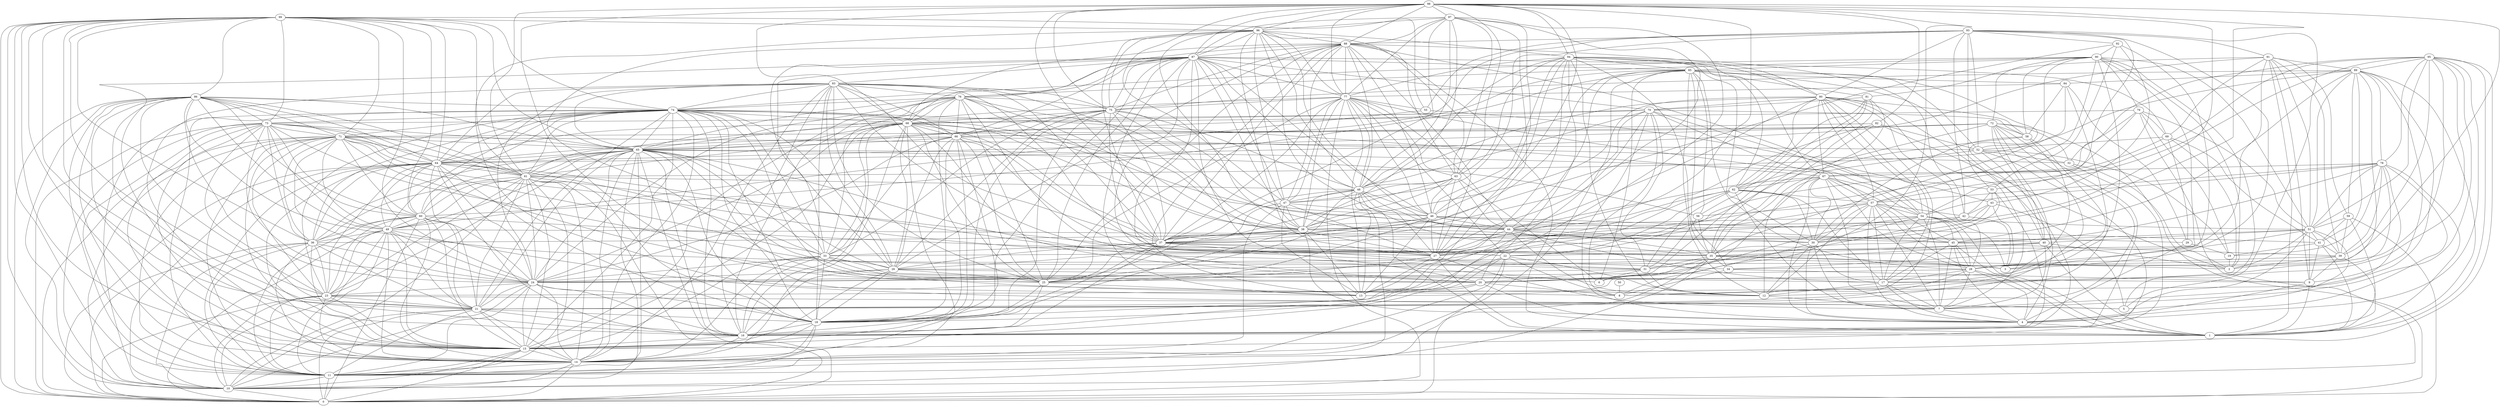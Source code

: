 digraph "sensornet-topology" {
label = "";
rankdir="BT";"0"->"10" [arrowhead = "both"] 
"0"->"11" [arrowhead = "both"] 
"0"->"14" [arrowhead = "both"] 
"0"->"15" [arrowhead = "both"] 
"0"->"21" [arrowhead = "both"] 
"0"->"22" [arrowhead = "both"] 
"0"->"23" [arrowhead = "both"] 
"0"->"36" [arrowhead = "both"] 
"0"->"49" [arrowhead = "both"] 
"0"->"59" [arrowhead = "both"] 
"0"->"60" [arrowhead = "both"] 
"0"->"61" [arrowhead = "both"] 
"0"->"64" [arrowhead = "both"] 
"0"->"65" [arrowhead = "both"] 
"0"->"71" [arrowhead = "both"] 
"0"->"72" [arrowhead = "both"] 
"0"->"73" [arrowhead = "both"] 
"0"->"77" [arrowhead = "both"] 
"0"->"86" [arrowhead = "both"] 
"0"->"99" [arrowhead = "both"] 
"1"->"4" [arrowhead = "both"] 
"1"->"9" [arrowhead = "both"] 
"1"->"27" [arrowhead = "both"] 
"1"->"28" [arrowhead = "both"] 
"1"->"39" [arrowhead = "both"] 
"1"->"40" [arrowhead = "both"] 
"1"->"41" [arrowhead = "both"] 
"1"->"45" [arrowhead = "both"] 
"1"->"48" [arrowhead = "both"] 
"1"->"54" [arrowhead = "both"] 
"1"->"59" [arrowhead = "both"] 
"1"->"78" [arrowhead = "both"] 
"1"->"88" [arrowhead = "both"] 
"1"->"89" [arrowhead = "both"] 
"1"->"91" [arrowhead = "both"] 
"1"->"95" [arrowhead = "both"] 
"2"->"19" [arrowhead = "both"] 
"2"->"32" [arrowhead = "both"] 
"2"->"35" [arrowhead = "both"] 
"2"->"39" [arrowhead = "both"] 
"2"->"40" [arrowhead = "both"] 
"2"->"51" [arrowhead = "both"] 
"2"->"69" [arrowhead = "both"] 
"2"->"82" [arrowhead = "both"] 
"2"->"90" [arrowhead = "both"] 
"3"->"35" [arrowhead = "both"] 
"3"->"42" [arrowhead = "both"] 
"3"->"43" [arrowhead = "both"] 
"3"->"70" [arrowhead = "both"] 
"3"->"73" [arrowhead = "both"] 
"3"->"86" [arrowhead = "both"] 
"3"->"92" [arrowhead = "both"] 
"3"->"93" [arrowhead = "both"] 
"4"->"7" [arrowhead = "both"] 
"4"->"9" [arrowhead = "both"] 
"4"->"17" [arrowhead = "both"] 
"4"->"20" [arrowhead = "both"] 
"4"->"28" [arrowhead = "both"] 
"4"->"29" [arrowhead = "both"] 
"4"->"30" [arrowhead = "both"] 
"4"->"38" [arrowhead = "both"] 
"4"->"45" [arrowhead = "both"] 
"4"->"51" [arrowhead = "both"] 
"4"->"57" [arrowhead = "both"] 
"4"->"67" [arrowhead = "both"] 
"4"->"70" [arrowhead = "both"] 
"4"->"78" [arrowhead = "both"] 
"4"->"80" [arrowhead = "both"] 
"4"->"95" [arrowhead = "both"] 
"5"->"23" [arrowhead = "both"] 
"5"->"43" [arrowhead = "both"] 
"5"->"49" [arrowhead = "both"] 
"5"->"51" [arrowhead = "both"] 
"5"->"90" [arrowhead = "both"] 
"5"->"93" [arrowhead = "both"] 
"6"->"31" [arrowhead = "both"] 
"6"->"35" [arrowhead = "both"] 
"6"->"63" [arrowhead = "both"] 
"6"->"76" [arrowhead = "both"] 
"6"->"81" [arrowhead = "both"] 
"6"->"85" [arrowhead = "both"] 
"7"->"12" [arrowhead = "both"] 
"7"->"17" [arrowhead = "both"] 
"7"->"27" [arrowhead = "both"] 
"7"->"28" [arrowhead = "both"] 
"7"->"30" [arrowhead = "both"] 
"7"->"40" [arrowhead = "both"] 
"7"->"45" [arrowhead = "both"] 
"7"->"54" [arrowhead = "both"] 
"7"->"57" [arrowhead = "both"] 
"7"->"62" [arrowhead = "both"] 
"7"->"67" [arrowhead = "both"] 
"7"->"78" [arrowhead = "both"] 
"7"->"80" [arrowhead = "both"] 
"7"->"95" [arrowhead = "both"] 
"8"->"20" [arrowhead = "both"] 
"8"->"22" [arrowhead = "both"] 
"8"->"30" [arrowhead = "both"] 
"8"->"34" [arrowhead = "both"] 
"8"->"50" [arrowhead = "both"] 
"8"->"70" [arrowhead = "both"] 
"8"->"72" [arrowhead = "both"] 
"8"->"74" [arrowhead = "both"] 
"8"->"84" [arrowhead = "both"] 
"9"->"33" [arrowhead = "both"] 
"9"->"34" [arrowhead = "both"] 
"9"->"39" [arrowhead = "both"] 
"9"->"41" [arrowhead = "both"] 
"9"->"51" [arrowhead = "both"] 
"9"->"89" [arrowhead = "both"] 
"9"->"91" [arrowhead = "both"] 
"10"->"11" [arrowhead = "both"] 
"10"->"14" [arrowhead = "both"] 
"10"->"15" [arrowhead = "both"] 
"10"->"21" [arrowhead = "both"] 
"10"->"23" [arrowhead = "both"] 
"10"->"24" [arrowhead = "both"] 
"10"->"35" [arrowhead = "both"] 
"10"->"36" [arrowhead = "both"] 
"10"->"49" [arrowhead = "both"] 
"10"->"61" [arrowhead = "both"] 
"10"->"64" [arrowhead = "both"] 
"10"->"65" [arrowhead = "both"] 
"10"->"71" [arrowhead = "both"] 
"10"->"73" [arrowhead = "both"] 
"10"->"74" [arrowhead = "both"] 
"10"->"79" [arrowhead = "both"] 
"10"->"86" [arrowhead = "both"] 
"10"->"99" [arrowhead = "both"] 
"11"->"14" [arrowhead = "both"] 
"11"->"15" [arrowhead = "both"] 
"11"->"18" [arrowhead = "both"] 
"11"->"21" [arrowhead = "both"] 
"11"->"23" [arrowhead = "both"] 
"11"->"24" [arrowhead = "both"] 
"11"->"35" [arrowhead = "both"] 
"11"->"36" [arrowhead = "both"] 
"11"->"48" [arrowhead = "both"] 
"11"->"49" [arrowhead = "both"] 
"11"->"60" [arrowhead = "both"] 
"11"->"61" [arrowhead = "both"] 
"11"->"64" [arrowhead = "both"] 
"11"->"65" [arrowhead = "both"] 
"11"->"68" [arrowhead = "both"] 
"11"->"71" [arrowhead = "both"] 
"11"->"73" [arrowhead = "both"] 
"11"->"74" [arrowhead = "both"] 
"11"->"85" [arrowhead = "both"] 
"11"->"86" [arrowhead = "both"] 
"11"->"99" [arrowhead = "both"] 
"12"->"17" [arrowhead = "both"] 
"12"->"22" [arrowhead = "both"] 
"12"->"30" [arrowhead = "both"] 
"12"->"31" [arrowhead = "both"] 
"12"->"44" [arrowhead = "both"] 
"12"->"57" [arrowhead = "both"] 
"12"->"67" [arrowhead = "both"] 
"12"->"72" [arrowhead = "both"] 
"12"->"74" [arrowhead = "both"] 
"12"->"80" [arrowhead = "both"] 
"12"->"85" [arrowhead = "both"] 
"12"->"94" [arrowhead = "both"] 
"13"->"25" [arrowhead = "both"] 
"13"->"27" [arrowhead = "both"] 
"13"->"38" [arrowhead = "both"] 
"13"->"44" [arrowhead = "both"] 
"13"->"46" [arrowhead = "both"] 
"13"->"47" [arrowhead = "both"] 
"13"->"48" [arrowhead = "both"] 
"13"->"62" [arrowhead = "both"] 
"13"->"77" [arrowhead = "both"] 
"13"->"87" [arrowhead = "both"] 
"13"->"88" [arrowhead = "both"] 
"13"->"94" [arrowhead = "both"] 
"13"->"96" [arrowhead = "both"] 
"13"->"97" [arrowhead = "both"] 
"13"->"98" [arrowhead = "both"] 
"14"->"15" [arrowhead = "both"] 
"14"->"16" [arrowhead = "both"] 
"14"->"18" [arrowhead = "both"] 
"14"->"21" [arrowhead = "both"] 
"14"->"22" [arrowhead = "both"] 
"14"->"23" [arrowhead = "both"] 
"14"->"24" [arrowhead = "both"] 
"14"->"33" [arrowhead = "both"] 
"14"->"36" [arrowhead = "both"] 
"14"->"47" [arrowhead = "both"] 
"14"->"49" [arrowhead = "both"] 
"14"->"60" [arrowhead = "both"] 
"14"->"61" [arrowhead = "both"] 
"14"->"65" [arrowhead = "both"] 
"14"->"66" [arrowhead = "both"] 
"14"->"68" [arrowhead = "both"] 
"14"->"71" [arrowhead = "both"] 
"14"->"73" [arrowhead = "both"] 
"14"->"74" [arrowhead = "both"] 
"14"->"83" [arrowhead = "both"] 
"14"->"86" [arrowhead = "both"] 
"14"->"95" [arrowhead = "both"] 
"14"->"99" [arrowhead = "both"] 
"15"->"16" [arrowhead = "both"] 
"15"->"18" [arrowhead = "both"] 
"15"->"20" [arrowhead = "both"] 
"15"->"21" [arrowhead = "both"] 
"15"->"23" [arrowhead = "both"] 
"15"->"24" [arrowhead = "both"] 
"15"->"26" [arrowhead = "both"] 
"15"->"33" [arrowhead = "both"] 
"15"->"36" [arrowhead = "both"] 
"15"->"49" [arrowhead = "both"] 
"15"->"52" [arrowhead = "both"] 
"15"->"60" [arrowhead = "both"] 
"15"->"61" [arrowhead = "both"] 
"15"->"64" [arrowhead = "both"] 
"15"->"66" [arrowhead = "both"] 
"15"->"68" [arrowhead = "both"] 
"15"->"71" [arrowhead = "both"] 
"15"->"73" [arrowhead = "both"] 
"15"->"74" [arrowhead = "both"] 
"15"->"76" [arrowhead = "both"] 
"15"->"83" [arrowhead = "both"] 
"15"->"86" [arrowhead = "both"] 
"15"->"99" [arrowhead = "both"] 
"16"->"18" [arrowhead = "both"] 
"16"->"21" [arrowhead = "both"] 
"16"->"22" [arrowhead = "both"] 
"16"->"24" [arrowhead = "both"] 
"16"->"25" [arrowhead = "both"] 
"16"->"26" [arrowhead = "both"] 
"16"->"32" [arrowhead = "both"] 
"16"->"33" [arrowhead = "both"] 
"16"->"37" [arrowhead = "both"] 
"16"->"53" [arrowhead = "both"] 
"16"->"64" [arrowhead = "both"] 
"16"->"65" [arrowhead = "both"] 
"16"->"68" [arrowhead = "both"] 
"16"->"72" [arrowhead = "both"] 
"16"->"74" [arrowhead = "both"] 
"16"->"75" [arrowhead = "both"] 
"16"->"76" [arrowhead = "both"] 
"16"->"83" [arrowhead = "both"] 
"16"->"87" [arrowhead = "both"] 
"16"->"93" [arrowhead = "both"] 
"16"->"99" [arrowhead = "both"] 
"17"->"26" [arrowhead = "both"] 
"17"->"28" [arrowhead = "both"] 
"17"->"30" [arrowhead = "both"] 
"17"->"44" [arrowhead = "both"] 
"17"->"45" [arrowhead = "both"] 
"17"->"54" [arrowhead = "both"] 
"17"->"57" [arrowhead = "both"] 
"17"->"62" [arrowhead = "both"] 
"17"->"78" [arrowhead = "both"] 
"17"->"80" [arrowhead = "both"] 
"17"->"95" [arrowhead = "both"] 
"18"->"20" [arrowhead = "both"] 
"18"->"21" [arrowhead = "both"] 
"18"->"24" [arrowhead = "both"] 
"18"->"25" [arrowhead = "both"] 
"18"->"26" [arrowhead = "both"] 
"18"->"33" [arrowhead = "both"] 
"18"->"37" [arrowhead = "both"] 
"18"->"38" [arrowhead = "both"] 
"18"->"61" [arrowhead = "both"] 
"18"->"64" [arrowhead = "both"] 
"18"->"65" [arrowhead = "both"] 
"18"->"66" [arrowhead = "both"] 
"18"->"70" [arrowhead = "both"] 
"18"->"74" [arrowhead = "both"] 
"18"->"75" [arrowhead = "both"] 
"18"->"76" [arrowhead = "both"] 
"18"->"83" [arrowhead = "both"] 
"18"->"87" [arrowhead = "both"] 
"19"->"29" [arrowhead = "both"] 
"19"->"41" [arrowhead = "both"] 
"19"->"52" [arrowhead = "both"] 
"19"->"78" [arrowhead = "both"] 
"19"->"79" [arrowhead = "both"] 
"20"->"31" [arrowhead = "both"] 
"20"->"37" [arrowhead = "both"] 
"20"->"54" [arrowhead = "both"] 
"20"->"58" [arrowhead = "both"] 
"20"->"65" [arrowhead = "both"] 
"20"->"68" [arrowhead = "both"] 
"20"->"71" [arrowhead = "both"] 
"20"->"81" [arrowhead = "both"] 
"20"->"87" [arrowhead = "both"] 
"20"->"94" [arrowhead = "both"] 
"21"->"22" [arrowhead = "both"] 
"21"->"23" [arrowhead = "both"] 
"21"->"24" [arrowhead = "both"] 
"21"->"28" [arrowhead = "both"] 
"21"->"36" [arrowhead = "both"] 
"21"->"49" [arrowhead = "both"] 
"21"->"60" [arrowhead = "both"] 
"21"->"61" [arrowhead = "both"] 
"21"->"64" [arrowhead = "both"] 
"21"->"65" [arrowhead = "both"] 
"21"->"72" [arrowhead = "both"] 
"21"->"73" [arrowhead = "both"] 
"21"->"74" [arrowhead = "both"] 
"21"->"86" [arrowhead = "both"] 
"21"->"90" [arrowhead = "both"] 
"21"->"99" [arrowhead = "both"] 
"22"->"40" [arrowhead = "both"] 
"22"->"58" [arrowhead = "both"] 
"22"->"62" [arrowhead = "both"] 
"22"->"64" [arrowhead = "both"] 
"22"->"66" [arrowhead = "both"] 
"22"->"71" [arrowhead = "both"] 
"22"->"77" [arrowhead = "both"] 
"22"->"97" [arrowhead = "both"] 
"23"->"24" [arrowhead = "both"] 
"23"->"36" [arrowhead = "both"] 
"23"->"49" [arrowhead = "both"] 
"23"->"60" [arrowhead = "both"] 
"23"->"61" [arrowhead = "both"] 
"23"->"64" [arrowhead = "both"] 
"23"->"65" [arrowhead = "both"] 
"23"->"71" [arrowhead = "both"] 
"23"->"74" [arrowhead = "both"] 
"23"->"86" [arrowhead = "both"] 
"23"->"89" [arrowhead = "both"] 
"23"->"99" [arrowhead = "both"] 
"24"->"26" [arrowhead = "both"] 
"24"->"28" [arrowhead = "both"] 
"24"->"31" [arrowhead = "both"] 
"24"->"33" [arrowhead = "both"] 
"24"->"36" [arrowhead = "both"] 
"24"->"49" [arrowhead = "both"] 
"24"->"60" [arrowhead = "both"] 
"24"->"61" [arrowhead = "both"] 
"24"->"64" [arrowhead = "both"] 
"24"->"65" [arrowhead = "both"] 
"24"->"66" [arrowhead = "both"] 
"24"->"68" [arrowhead = "both"] 
"24"->"71" [arrowhead = "both"] 
"24"->"73" [arrowhead = "both"] 
"24"->"76" [arrowhead = "both"] 
"24"->"82" [arrowhead = "both"] 
"24"->"83" [arrowhead = "both"] 
"24"->"86" [arrowhead = "both"] 
"24"->"99" [arrowhead = "both"] 
"25"->"26" [arrowhead = "both"] 
"25"->"27" [arrowhead = "both"] 
"25"->"33" [arrowhead = "both"] 
"25"->"37" [arrowhead = "both"] 
"25"->"38" [arrowhead = "both"] 
"25"->"46" [arrowhead = "both"] 
"25"->"48" [arrowhead = "both"] 
"25"->"66" [arrowhead = "both"] 
"25"->"68" [arrowhead = "both"] 
"25"->"76" [arrowhead = "both"] 
"25"->"77" [arrowhead = "both"] 
"25"->"83" [arrowhead = "both"] 
"25"->"87" [arrowhead = "both"] 
"25"->"88" [arrowhead = "both"] 
"25"->"96" [arrowhead = "both"] 
"25"->"98" [arrowhead = "both"] 
"26"->"33" [arrowhead = "both"] 
"26"->"37" [arrowhead = "both"] 
"26"->"38" [arrowhead = "both"] 
"26"->"40" [arrowhead = "both"] 
"26"->"65" [arrowhead = "both"] 
"26"->"66" [arrowhead = "both"] 
"26"->"68" [arrowhead = "both"] 
"26"->"74" [arrowhead = "both"] 
"26"->"75" [arrowhead = "both"] 
"26"->"83" [arrowhead = "both"] 
"26"->"87" [arrowhead = "both"] 
"26"->"88" [arrowhead = "both"] 
"27"->"37" [arrowhead = "both"] 
"27"->"38" [arrowhead = "both"] 
"27"->"44" [arrowhead = "both"] 
"27"->"46" [arrowhead = "both"] 
"27"->"47" [arrowhead = "both"] 
"27"->"48" [arrowhead = "both"] 
"27"->"57" [arrowhead = "both"] 
"27"->"63" [arrowhead = "both"] 
"27"->"69" [arrowhead = "both"] 
"27"->"75" [arrowhead = "both"] 
"27"->"79" [arrowhead = "both"] 
"27"->"87" [arrowhead = "both"] 
"27"->"88" [arrowhead = "both"] 
"27"->"94" [arrowhead = "both"] 
"27"->"96" [arrowhead = "both"] 
"27"->"97" [arrowhead = "both"] 
"27"->"98" [arrowhead = "both"] 
"28"->"39" [arrowhead = "both"] 
"28"->"45" [arrowhead = "both"] 
"28"->"51" [arrowhead = "both"] 
"28"->"54" [arrowhead = "both"] 
"28"->"57" [arrowhead = "both"] 
"28"->"67" [arrowhead = "both"] 
"28"->"80" [arrowhead = "both"] 
"28"->"85" [arrowhead = "both"] 
"28"->"89" [arrowhead = "both"] 
"28"->"95" [arrowhead = "both"] 
"29"->"49" [arrowhead = "both"] 
"29"->"69" [arrowhead = "both"] 
"29"->"84" [arrowhead = "both"] 
"30"->"38" [arrowhead = "both"] 
"30"->"43" [arrowhead = "both"] 
"30"->"44" [arrowhead = "both"] 
"30"->"54" [arrowhead = "both"] 
"30"->"57" [arrowhead = "both"] 
"30"->"58" [arrowhead = "both"] 
"30"->"62" [arrowhead = "both"] 
"30"->"67" [arrowhead = "both"] 
"30"->"94" [arrowhead = "both"] 
"30"->"98" [arrowhead = "both"] 
"31"->"35" [arrowhead = "both"] 
"31"->"42" [arrowhead = "both"] 
"31"->"56" [arrowhead = "both"] 
"31"->"62" [arrowhead = "both"] 
"31"->"65" [arrowhead = "both"] 
"31"->"70" [arrowhead = "both"] 
"31"->"83" [arrowhead = "both"] 
"32"->"52" [arrowhead = "both"] 
"32"->"66" [arrowhead = "both"] 
"32"->"72" [arrowhead = "both"] 
"32"->"79" [arrowhead = "both"] 
"33"->"37" [arrowhead = "both"] 
"33"->"64" [arrowhead = "both"] 
"33"->"65" [arrowhead = "both"] 
"33"->"66" [arrowhead = "both"] 
"33"->"68" [arrowhead = "both"] 
"33"->"71" [arrowhead = "both"] 
"33"->"74" [arrowhead = "both"] 
"33"->"75" [arrowhead = "both"] 
"33"->"76" [arrowhead = "both"] 
"33"->"87" [arrowhead = "both"] 
"33"->"91" [arrowhead = "both"] 
"34"->"35" [arrowhead = "both"] 
"34"->"58" [arrowhead = "both"] 
"34"->"85" [arrowhead = "both"] 
"34"->"87" [arrowhead = "both"] 
"34"->"98" [arrowhead = "both"] 
"35"->"37" [arrowhead = "both"] 
"35"->"40" [arrowhead = "both"] 
"35"->"44" [arrowhead = "both"] 
"35"->"52" [arrowhead = "both"] 
"35"->"53" [arrowhead = "both"] 
"35"->"56" [arrowhead = "both"] 
"35"->"60" [arrowhead = "both"] 
"35"->"61" [arrowhead = "both"] 
"35"->"81" [arrowhead = "both"] 
"35"->"82" [arrowhead = "both"] 
"35"->"83" [arrowhead = "both"] 
"35"->"84" [arrowhead = "both"] 
"35"->"90" [arrowhead = "both"] 
"35"->"94" [arrowhead = "both"] 
"35"->"96" [arrowhead = "both"] 
"36"->"49" [arrowhead = "both"] 
"36"->"60" [arrowhead = "both"] 
"36"->"61" [arrowhead = "both"] 
"36"->"64" [arrowhead = "both"] 
"36"->"65" [arrowhead = "both"] 
"36"->"71" [arrowhead = "both"] 
"36"->"73" [arrowhead = "both"] 
"36"->"74" [arrowhead = "both"] 
"36"->"92" [arrowhead = "both"] 
"36"->"99" [arrowhead = "both"] 
"37"->"38" [arrowhead = "both"] 
"37"->"42" [arrowhead = "both"] 
"37"->"46" [arrowhead = "both"] 
"37"->"47" [arrowhead = "both"] 
"37"->"48" [arrowhead = "both"] 
"37"->"63" [arrowhead = "both"] 
"37"->"66" [arrowhead = "both"] 
"37"->"68" [arrowhead = "both"] 
"37"->"70" [arrowhead = "both"] 
"37"->"75" [arrowhead = "both"] 
"37"->"76" [arrowhead = "both"] 
"37"->"77" [arrowhead = "both"] 
"37"->"83" [arrowhead = "both"] 
"37"->"85" [arrowhead = "both"] 
"37"->"88" [arrowhead = "both"] 
"37"->"96" [arrowhead = "both"] 
"37"->"97" [arrowhead = "both"] 
"37"->"98" [arrowhead = "both"] 
"38"->"43" [arrowhead = "both"] 
"38"->"46" [arrowhead = "both"] 
"38"->"47" [arrowhead = "both"] 
"38"->"48" [arrowhead = "both"] 
"38"->"54" [arrowhead = "both"] 
"38"->"63" [arrowhead = "both"] 
"38"->"68" [arrowhead = "both"] 
"38"->"75" [arrowhead = "both"] 
"38"->"76" [arrowhead = "both"] 
"38"->"77" [arrowhead = "both"] 
"38"->"80" [arrowhead = "both"] 
"38"->"87" [arrowhead = "both"] 
"38"->"96" [arrowhead = "both"] 
"38"->"97" [arrowhead = "both"] 
"38"->"98" [arrowhead = "both"] 
"39"->"41" [arrowhead = "both"] 
"39"->"45" [arrowhead = "both"] 
"39"->"51" [arrowhead = "both"] 
"39"->"59" [arrowhead = "both"] 
"39"->"78" [arrowhead = "both"] 
"39"->"91" [arrowhead = "both"] 
"39"->"95" [arrowhead = "both"] 
"40"->"51" [arrowhead = "both"] 
"40"->"52" [arrowhead = "both"] 
"40"->"72" [arrowhead = "both"] 
"40"->"76" [arrowhead = "both"] 
"40"->"85" [arrowhead = "both"] 
"41"->"46" [arrowhead = "both"] 
"41"->"51" [arrowhead = "both"] 
"41"->"59" [arrowhead = "both"] 
"41"->"69" [arrowhead = "both"] 
"41"->"89" [arrowhead = "both"] 
"42"->"43" [arrowhead = "both"] 
"42"->"53" [arrowhead = "both"] 
"42"->"57" [arrowhead = "both"] 
"42"->"93" [arrowhead = "both"] 
"42"->"94" [arrowhead = "both"] 
"43"->"53" [arrowhead = "both"] 
"43"->"55" [arrowhead = "both"] 
"43"->"92" [arrowhead = "both"] 
"44"->"46" [arrowhead = "both"] 
"44"->"48" [arrowhead = "both"] 
"44"->"62" [arrowhead = "both"] 
"44"->"63" [arrowhead = "both"] 
"44"->"67" [arrowhead = "both"] 
"44"->"68" [arrowhead = "both"] 
"44"->"74" [arrowhead = "both"] 
"44"->"77" [arrowhead = "both"] 
"44"->"80" [arrowhead = "both"] 
"44"->"85" [arrowhead = "both"] 
"44"->"96" [arrowhead = "both"] 
"44"->"98" [arrowhead = "both"] 
"45"->"46" [arrowhead = "both"] 
"45"->"51" [arrowhead = "both"] 
"45"->"54" [arrowhead = "both"] 
"45"->"57" [arrowhead = "both"] 
"45"->"67" [arrowhead = "both"] 
"45"->"78" [arrowhead = "both"] 
"45"->"83" [arrowhead = "both"] 
"45"->"89" [arrowhead = "both"] 
"46"->"47" [arrowhead = "both"] 
"46"->"48" [arrowhead = "both"] 
"46"->"63" [arrowhead = "both"] 
"46"->"75" [arrowhead = "both"] 
"46"->"77" [arrowhead = "both"] 
"46"->"87" [arrowhead = "both"] 
"46"->"88" [arrowhead = "both"] 
"46"->"94" [arrowhead = "both"] 
"46"->"97" [arrowhead = "both"] 
"46"->"98" [arrowhead = "both"] 
"47"->"48" [arrowhead = "both"] 
"47"->"63" [arrowhead = "both"] 
"47"->"77" [arrowhead = "both"] 
"47"->"87" [arrowhead = "both"] 
"47"->"88" [arrowhead = "both"] 
"47"->"93" [arrowhead = "both"] 
"47"->"96" [arrowhead = "both"] 
"47"->"98" [arrowhead = "both"] 
"48"->"61" [arrowhead = "both"] 
"48"->"63" [arrowhead = "both"] 
"48"->"70" [arrowhead = "both"] 
"48"->"75" [arrowhead = "both"] 
"48"->"77" [arrowhead = "both"] 
"48"->"80" [arrowhead = "both"] 
"48"->"87" [arrowhead = "both"] 
"48"->"88" [arrowhead = "both"] 
"48"->"94" [arrowhead = "both"] 
"48"->"96" [arrowhead = "both"] 
"48"->"97" [arrowhead = "both"] 
"49"->"55" [arrowhead = "both"] 
"49"->"60" [arrowhead = "both"] 
"49"->"61" [arrowhead = "both"] 
"49"->"64" [arrowhead = "both"] 
"49"->"65" [arrowhead = "both"] 
"49"->"71" [arrowhead = "both"] 
"49"->"73" [arrowhead = "both"] 
"49"->"74" [arrowhead = "both"] 
"49"->"86" [arrowhead = "both"] 
"51"->"54" [arrowhead = "both"] 
"51"->"59" [arrowhead = "both"] 
"51"->"78" [arrowhead = "both"] 
"51"->"79" [arrowhead = "both"] 
"51"->"89" [arrowhead = "both"] 
"51"->"90" [arrowhead = "both"] 
"51"->"91" [arrowhead = "both"] 
"51"->"95" [arrowhead = "both"] 
"52"->"69" [arrowhead = "both"] 
"52"->"71" [arrowhead = "both"] 
"52"->"82" [arrowhead = "both"] 
"52"->"85" [arrowhead = "both"] 
"52"->"90" [arrowhead = "both"] 
"52"->"93" [arrowhead = "both"] 
"53"->"65" [arrowhead = "both"] 
"53"->"85" [arrowhead = "both"] 
"53"->"92" [arrowhead = "both"] 
"53"->"93" [arrowhead = "both"] 
"54"->"57" [arrowhead = "both"] 
"54"->"67" [arrowhead = "both"] 
"54"->"70" [arrowhead = "both"] 
"54"->"78" [arrowhead = "both"] 
"54"->"80" [arrowhead = "both"] 
"54"->"88" [arrowhead = "both"] 
"54"->"95" [arrowhead = "both"] 
"55"->"77" [arrowhead = "both"] 
"55"->"93" [arrowhead = "both"] 
"55"->"99" [arrowhead = "both"] 
"56"->"57" [arrowhead = "both"] 
"56"->"65" [arrowhead = "both"] 
"56"->"81" [arrowhead = "both"] 
"56"->"85" [arrowhead = "both"] 
"57"->"62" [arrowhead = "both"] 
"57"->"67" [arrowhead = "both"] 
"57"->"77" [arrowhead = "both"] 
"57"->"78" [arrowhead = "both"] 
"57"->"80" [arrowhead = "both"] 
"57"->"90" [arrowhead = "both"] 
"57"->"95" [arrowhead = "both"] 
"58"->"70" [arrowhead = "both"] 
"58"->"72" [arrowhead = "both"] 
"58"->"80" [arrowhead = "both"] 
"58"->"84" [arrowhead = "both"] 
"58"->"90" [arrowhead = "both"] 
"59"->"89" [arrowhead = "both"] 
"59"->"91" [arrowhead = "both"] 
"60"->"61" [arrowhead = "both"] 
"60"->"64" [arrowhead = "both"] 
"60"->"65" [arrowhead = "both"] 
"60"->"71" [arrowhead = "both"] 
"60"->"73" [arrowhead = "both"] 
"60"->"74" [arrowhead = "both"] 
"60"->"85" [arrowhead = "both"] 
"60"->"86" [arrowhead = "both"] 
"60"->"99" [arrowhead = "both"] 
"61"->"64" [arrowhead = "both"] 
"61"->"65" [arrowhead = "both"] 
"61"->"68" [arrowhead = "both"] 
"61"->"71" [arrowhead = "both"] 
"61"->"73" [arrowhead = "both"] 
"61"->"74" [arrowhead = "both"] 
"61"->"85" [arrowhead = "both"] 
"61"->"86" [arrowhead = "both"] 
"61"->"89" [arrowhead = "both"] 
"61"->"98" [arrowhead = "both"] 
"61"->"99" [arrowhead = "both"] 
"62"->"67" [arrowhead = "both"] 
"62"->"72" [arrowhead = "both"] 
"62"->"80" [arrowhead = "both"] 
"62"->"81" [arrowhead = "both"] 
"62"->"94" [arrowhead = "both"] 
"63"->"77" [arrowhead = "both"] 
"63"->"88" [arrowhead = "both"] 
"63"->"94" [arrowhead = "both"] 
"63"->"96" [arrowhead = "both"] 
"63"->"97" [arrowhead = "both"] 
"63"->"98" [arrowhead = "both"] 
"64"->"65" [arrowhead = "both"] 
"64"->"66" [arrowhead = "both"] 
"64"->"68" [arrowhead = "both"] 
"64"->"71" [arrowhead = "both"] 
"64"->"72" [arrowhead = "both"] 
"64"->"73" [arrowhead = "both"] 
"64"->"74" [arrowhead = "both"] 
"64"->"83" [arrowhead = "both"] 
"64"->"86" [arrowhead = "both"] 
"64"->"91" [arrowhead = "both"] 
"64"->"99" [arrowhead = "both"] 
"65"->"66" [arrowhead = "both"] 
"65"->"68" [arrowhead = "both"] 
"65"->"70" [arrowhead = "both"] 
"65"->"71" [arrowhead = "both"] 
"65"->"73" [arrowhead = "both"] 
"65"->"74" [arrowhead = "both"] 
"65"->"76" [arrowhead = "both"] 
"65"->"77" [arrowhead = "both"] 
"65"->"83" [arrowhead = "both"] 
"65"->"86" [arrowhead = "both"] 
"65"->"99" [arrowhead = "both"] 
"66"->"68" [arrowhead = "both"] 
"66"->"72" [arrowhead = "both"] 
"66"->"74" [arrowhead = "both"] 
"66"->"75" [arrowhead = "both"] 
"66"->"76" [arrowhead = "both"] 
"66"->"82" [arrowhead = "both"] 
"66"->"83" [arrowhead = "both"] 
"66"->"87" [arrowhead = "both"] 
"67"->"74" [arrowhead = "both"] 
"67"->"78" [arrowhead = "both"] 
"67"->"80" [arrowhead = "both"] 
"67"->"94" [arrowhead = "both"] 
"67"->"95" [arrowhead = "both"] 
"68"->"70" [arrowhead = "both"] 
"68"->"74" [arrowhead = "both"] 
"68"->"75" [arrowhead = "both"] 
"68"->"76" [arrowhead = "both"] 
"68"->"79" [arrowhead = "both"] 
"68"->"83" [arrowhead = "both"] 
"68"->"87" [arrowhead = "both"] 
"68"->"88" [arrowhead = "both"] 
"69"->"79" [arrowhead = "both"] 
"69"->"87" [arrowhead = "both"] 
"69"->"91" [arrowhead = "both"] 
"70"->"80" [arrowhead = "both"] 
"70"->"81" [arrowhead = "both"] 
"70"->"87" [arrowhead = "both"] 
"71"->"72" [arrowhead = "both"] 
"71"->"73" [arrowhead = "both"] 
"71"->"74" [arrowhead = "both"] 
"71"->"86" [arrowhead = "both"] 
"71"->"99" [arrowhead = "both"] 
"72"->"90" [arrowhead = "both"] 
"73"->"74" [arrowhead = "both"] 
"73"->"86" [arrowhead = "both"] 
"73"->"93" [arrowhead = "both"] 
"73"->"99" [arrowhead = "both"] 
"74"->"76" [arrowhead = "both"] 
"74"->"83" [arrowhead = "both"] 
"74"->"86" [arrowhead = "both"] 
"74"->"90" [arrowhead = "both"] 
"74"->"99" [arrowhead = "both"] 
"75"->"76" [arrowhead = "both"] 
"75"->"77" [arrowhead = "both"] 
"75"->"83" [arrowhead = "both"] 
"75"->"87" [arrowhead = "both"] 
"75"->"88" [arrowhead = "both"] 
"75"->"89" [arrowhead = "both"] 
"75"->"96" [arrowhead = "both"] 
"75"->"98" [arrowhead = "both"] 
"76"->"83" [arrowhead = "both"] 
"76"->"87" [arrowhead = "both"] 
"76"->"88" [arrowhead = "both"] 
"76"->"90" [arrowhead = "both"] 
"77"->"84" [arrowhead = "both"] 
"77"->"87" [arrowhead = "both"] 
"77"->"88" [arrowhead = "both"] 
"77"->"94" [arrowhead = "both"] 
"77"->"96" [arrowhead = "both"] 
"77"->"97" [arrowhead = "both"] 
"77"->"98" [arrowhead = "both"] 
"78"->"89" [arrowhead = "both"] 
"78"->"95" [arrowhead = "both"] 
"79"->"90" [arrowhead = "both"] 
"80"->"88" [arrowhead = "both"] 
"80"->"93" [arrowhead = "both"] 
"80"->"94" [arrowhead = "both"] 
"81"->"85" [arrowhead = "both"] 
"81"->"91" [arrowhead = "both"] 
"82"->"98" [arrowhead = "both"] 
"83"->"87" [arrowhead = "both"] 
"84"->"85" [arrowhead = "both"] 
"84"->"89" [arrowhead = "both"] 
"85"->"87" [arrowhead = "both"] 
"85"->"90" [arrowhead = "both"] 
"85"->"94" [arrowhead = "both"] 
"86"->"99" [arrowhead = "both"] 
"87"->"88" [arrowhead = "both"] 
"87"->"96" [arrowhead = "both"] 
"87"->"97" [arrowhead = "both"] 
"87"->"98" [arrowhead = "both"] 
"88"->"93" [arrowhead = "both"] 
"88"->"96" [arrowhead = "both"] 
"88"->"97" [arrowhead = "both"] 
"88"->"98" [arrowhead = "both"] 
"89"->"91" [arrowhead = "both"] 
"89"->"95" [arrowhead = "both"] 
"90"->"92" [arrowhead = "both"] 
"91"->"93" [arrowhead = "both"] 
"92"->"93" [arrowhead = "both"] 
"94"->"96" [arrowhead = "both"] 
"94"->"98" [arrowhead = "both"] 
"96"->"97" [arrowhead = "both"] 
"96"->"98" [arrowhead = "both"] 
"96"->"99" [arrowhead = "both"] 
"97"->"98" [arrowhead = "both"] 
}